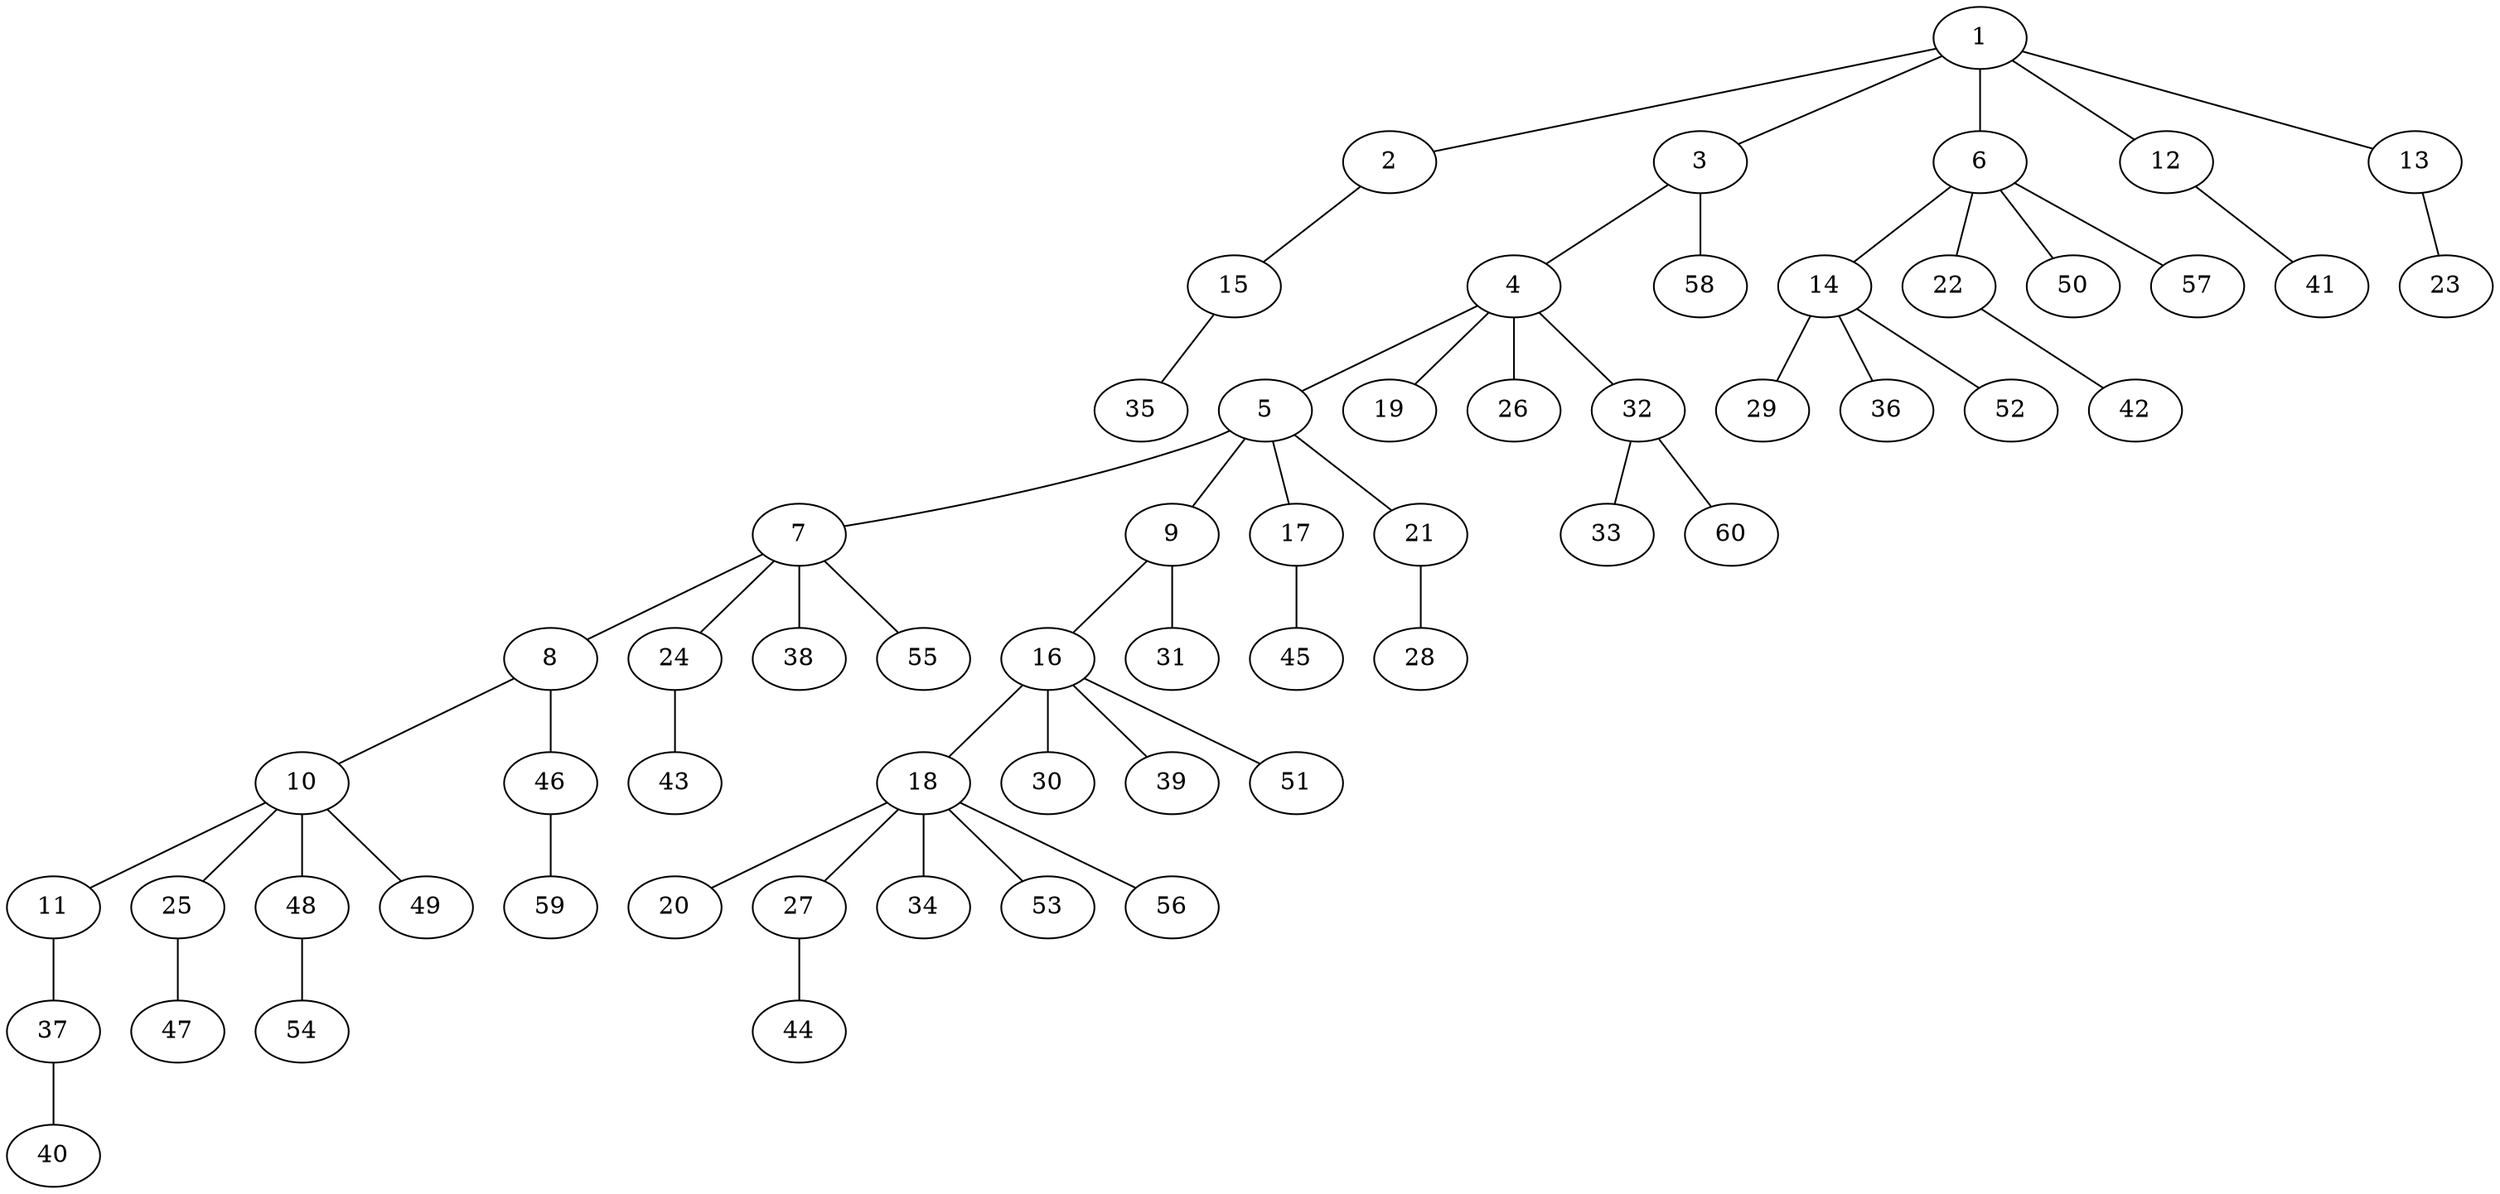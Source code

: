 graph graphname {1--2
1--3
1--6
1--12
1--13
2--15
3--4
3--58
4--5
4--19
4--26
4--32
5--7
5--9
5--17
5--21
6--14
6--22
6--50
6--57
7--8
7--24
7--38
7--55
8--10
8--46
9--16
9--31
10--11
10--25
10--48
10--49
11--37
12--41
13--23
14--29
14--36
14--52
15--35
16--18
16--30
16--39
16--51
17--45
18--20
18--27
18--34
18--53
18--56
21--28
22--42
24--43
25--47
27--44
32--33
32--60
37--40
46--59
48--54
}